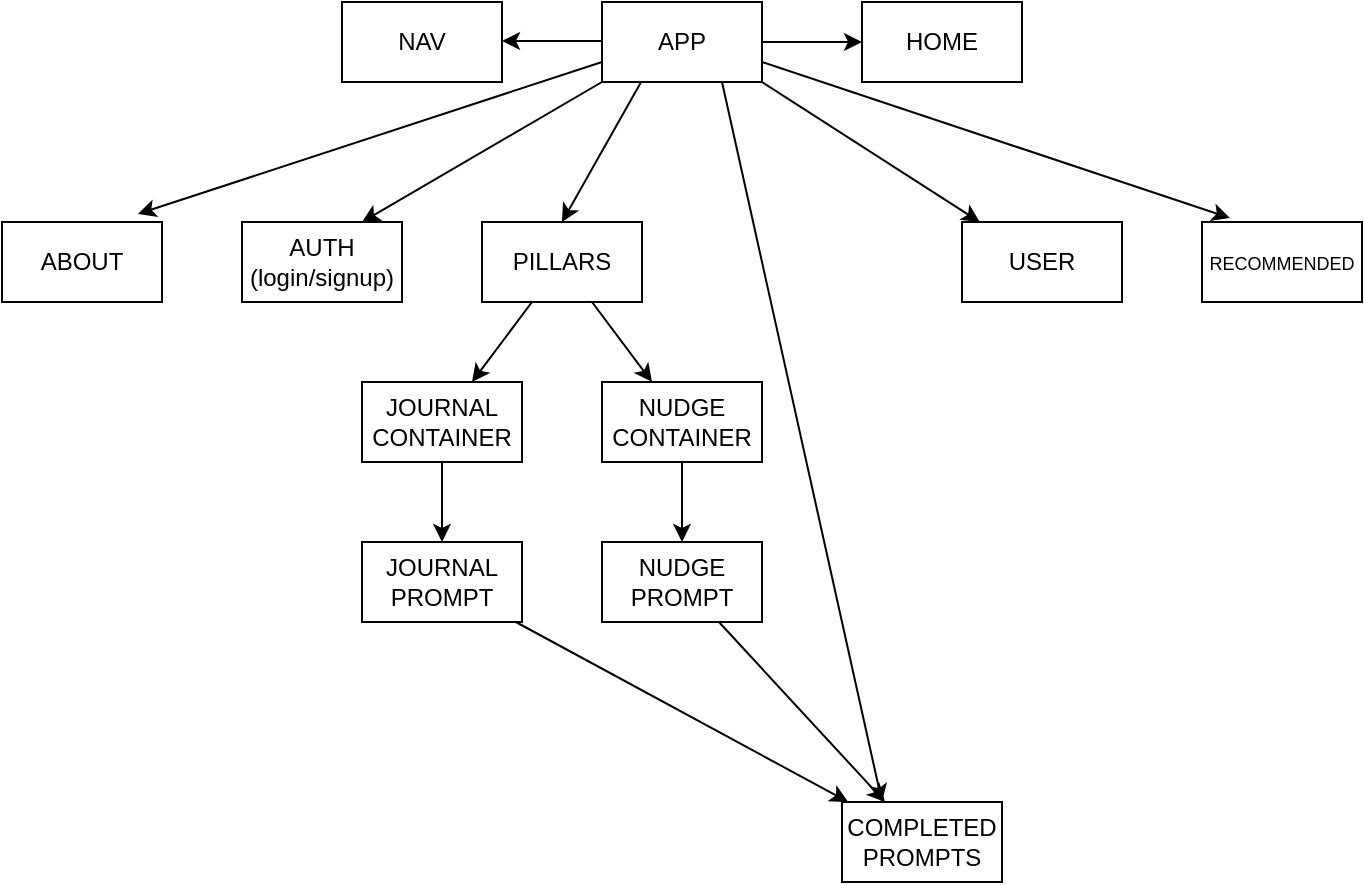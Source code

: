 <mxfile>
    <diagram id="s9jXo4QW0Z18Gfw3uZCw" name="Page-1">
        <mxGraphModel dx="815" dy="632" grid="1" gridSize="10" guides="1" tooltips="1" connect="1" arrows="1" fold="1" page="1" pageScale="1" pageWidth="850" pageHeight="1100" math="0" shadow="0">
            <root>
                <mxCell id="0"/>
                <mxCell id="1" parent="0"/>
                <mxCell id="12" value="" style="edgeStyle=none;html=1;entryX=0;entryY=0.5;entryDx=0;entryDy=0;" edge="1" parent="1" source="2" target="10">
                    <mxGeometry relative="1" as="geometry">
                        <mxPoint x="480" y="30" as="targetPoint"/>
                    </mxGeometry>
                </mxCell>
                <mxCell id="2" value="" style="whiteSpace=wrap;html=1;" vertex="1" parent="1">
                    <mxGeometry x="360" y="10" width="80" height="40" as="geometry"/>
                </mxCell>
                <mxCell id="28" value="" style="edgeStyle=none;html=1;exitX=1;exitY=1;exitDx=0;exitDy=0;" edge="1" parent="1" source="2" target="20">
                    <mxGeometry relative="1" as="geometry">
                        <mxPoint x="420" y="50" as="sourcePoint"/>
                    </mxGeometry>
                </mxCell>
                <mxCell id="3" value="APP" style="text;strokeColor=none;align=center;fillColor=none;html=1;verticalAlign=middle;whiteSpace=wrap;rounded=0;" vertex="1" parent="1">
                    <mxGeometry x="370" y="15" width="60" height="30" as="geometry"/>
                </mxCell>
                <mxCell id="9" value="" style="whiteSpace=wrap;html=1;" vertex="1" parent="1">
                    <mxGeometry x="230" y="10" width="80" height="40" as="geometry"/>
                </mxCell>
                <mxCell id="10" value="" style="whiteSpace=wrap;html=1;" vertex="1" parent="1">
                    <mxGeometry x="490" y="10" width="80" height="40" as="geometry"/>
                </mxCell>
                <mxCell id="8" value="NAV" style="text;strokeColor=none;align=center;fillColor=none;html=1;verticalAlign=middle;whiteSpace=wrap;rounded=0;" vertex="1" parent="1">
                    <mxGeometry x="240" y="15" width="60" height="30" as="geometry"/>
                </mxCell>
                <mxCell id="7" value="HOME" style="text;strokeColor=none;align=center;fillColor=none;html=1;verticalAlign=middle;whiteSpace=wrap;rounded=0;" vertex="1" parent="1">
                    <mxGeometry x="500" y="15" width="60" height="30" as="geometry"/>
                </mxCell>
                <mxCell id="15" value="" style="edgeStyle=none;html=1;" edge="1" parent="1">
                    <mxGeometry relative="1" as="geometry">
                        <mxPoint x="360" y="29.5" as="sourcePoint"/>
                        <mxPoint x="310" y="29.5" as="targetPoint"/>
                    </mxGeometry>
                </mxCell>
                <mxCell id="17" value="ABOUT" style="whiteSpace=wrap;html=1;" vertex="1" parent="1">
                    <mxGeometry x="60" y="120" width="80" height="40" as="geometry"/>
                </mxCell>
                <mxCell id="18" value="AUTH&lt;br&gt;(login/signup)" style="whiteSpace=wrap;html=1;" vertex="1" parent="1">
                    <mxGeometry x="180" y="120" width="80" height="40" as="geometry"/>
                </mxCell>
                <mxCell id="34" value="" style="edgeStyle=none;html=1;" edge="1" parent="1" source="19" target="23">
                    <mxGeometry relative="1" as="geometry"/>
                </mxCell>
                <mxCell id="35" value="" style="edgeStyle=none;html=1;" edge="1" parent="1" source="19" target="22">
                    <mxGeometry relative="1" as="geometry"/>
                </mxCell>
                <mxCell id="19" value="PILLARS" style="whiteSpace=wrap;html=1;" vertex="1" parent="1">
                    <mxGeometry x="300" y="120" width="80" height="40" as="geometry"/>
                </mxCell>
                <mxCell id="20" value="USER" style="whiteSpace=wrap;html=1;" vertex="1" parent="1">
                    <mxGeometry x="540" y="120" width="80" height="40" as="geometry"/>
                </mxCell>
                <mxCell id="21" value="COMPLETED PROMPTS" style="whiteSpace=wrap;html=1;" vertex="1" parent="1">
                    <mxGeometry x="480" y="410" width="80" height="40" as="geometry"/>
                </mxCell>
                <mxCell id="36" value="" style="edgeStyle=none;html=1;" edge="1" parent="1" source="22" target="24">
                    <mxGeometry relative="1" as="geometry"/>
                </mxCell>
                <mxCell id="22" value="JOURNAL CONTAINER" style="whiteSpace=wrap;html=1;" vertex="1" parent="1">
                    <mxGeometry x="240" y="200" width="80" height="40" as="geometry"/>
                </mxCell>
                <mxCell id="37" value="" style="edgeStyle=none;html=1;" edge="1" parent="1" source="23" target="25">
                    <mxGeometry relative="1" as="geometry"/>
                </mxCell>
                <mxCell id="23" value="NUDGE CONTAINER" style="whiteSpace=wrap;html=1;" vertex="1" parent="1">
                    <mxGeometry x="360" y="200" width="80" height="40" as="geometry"/>
                </mxCell>
                <mxCell id="39" value="" style="edgeStyle=none;html=1;fontSize=9;" edge="1" parent="1" source="24" target="21">
                    <mxGeometry relative="1" as="geometry"/>
                </mxCell>
                <mxCell id="24" value="JOURNAL PROMPT" style="whiteSpace=wrap;html=1;" vertex="1" parent="1">
                    <mxGeometry x="240" y="280" width="80" height="40" as="geometry"/>
                </mxCell>
                <mxCell id="38" value="" style="edgeStyle=none;html=1;fontSize=9;" edge="1" parent="1" source="25" target="21">
                    <mxGeometry relative="1" as="geometry"/>
                </mxCell>
                <mxCell id="25" value="NUDGE PROMPT" style="whiteSpace=wrap;html=1;" vertex="1" parent="1">
                    <mxGeometry x="360" y="280" width="80" height="40" as="geometry"/>
                </mxCell>
                <mxCell id="27" value="&lt;font style=&quot;font-size: 9px;&quot;&gt;RECOMMENDED&lt;/font&gt;" style="whiteSpace=wrap;html=1;" vertex="1" parent="1">
                    <mxGeometry x="660" y="120" width="80" height="40" as="geometry"/>
                </mxCell>
                <mxCell id="29" value="" style="edgeStyle=none;html=1;entryX=0.5;entryY=0;entryDx=0;entryDy=0;" edge="1" parent="1" target="19">
                    <mxGeometry relative="1" as="geometry">
                        <mxPoint x="379.542" y="50" as="sourcePoint"/>
                        <mxPoint x="420.451" y="125" as="targetPoint"/>
                    </mxGeometry>
                </mxCell>
                <mxCell id="30" value="" style="edgeStyle=none;html=1;entryX=0.25;entryY=0;entryDx=0;entryDy=0;exitX=0.75;exitY=1;exitDx=0;exitDy=0;" edge="1" parent="1" source="2" target="21">
                    <mxGeometry relative="1" as="geometry">
                        <mxPoint x="410" y="60" as="sourcePoint"/>
                        <mxPoint x="480.911" y="125" as="targetPoint"/>
                    </mxGeometry>
                </mxCell>
                <mxCell id="31" value="" style="edgeStyle=none;html=1;entryX=0.175;entryY=-0.05;entryDx=0;entryDy=0;entryPerimeter=0;" edge="1" parent="1" target="27">
                    <mxGeometry relative="1" as="geometry">
                        <mxPoint x="440.002" y="40" as="sourcePoint"/>
                        <mxPoint x="560" y="110" as="targetPoint"/>
                    </mxGeometry>
                </mxCell>
                <mxCell id="32" value="" style="edgeStyle=none;html=1;entryX=0.85;entryY=-0.1;entryDx=0;entryDy=0;entryPerimeter=0;" edge="1" parent="1" target="17">
                    <mxGeometry relative="1" as="geometry">
                        <mxPoint x="360.002" y="40" as="sourcePoint"/>
                        <mxPoint x="594" y="118" as="targetPoint"/>
                    </mxGeometry>
                </mxCell>
                <mxCell id="33" value="" style="edgeStyle=none;html=1;entryX=0.75;entryY=0;entryDx=0;entryDy=0;" edge="1" parent="1" target="18">
                    <mxGeometry relative="1" as="geometry">
                        <mxPoint x="360.002" y="50" as="sourcePoint"/>
                        <mxPoint x="240" y="110" as="targetPoint"/>
                    </mxGeometry>
                </mxCell>
            </root>
        </mxGraphModel>
    </diagram>
</mxfile>